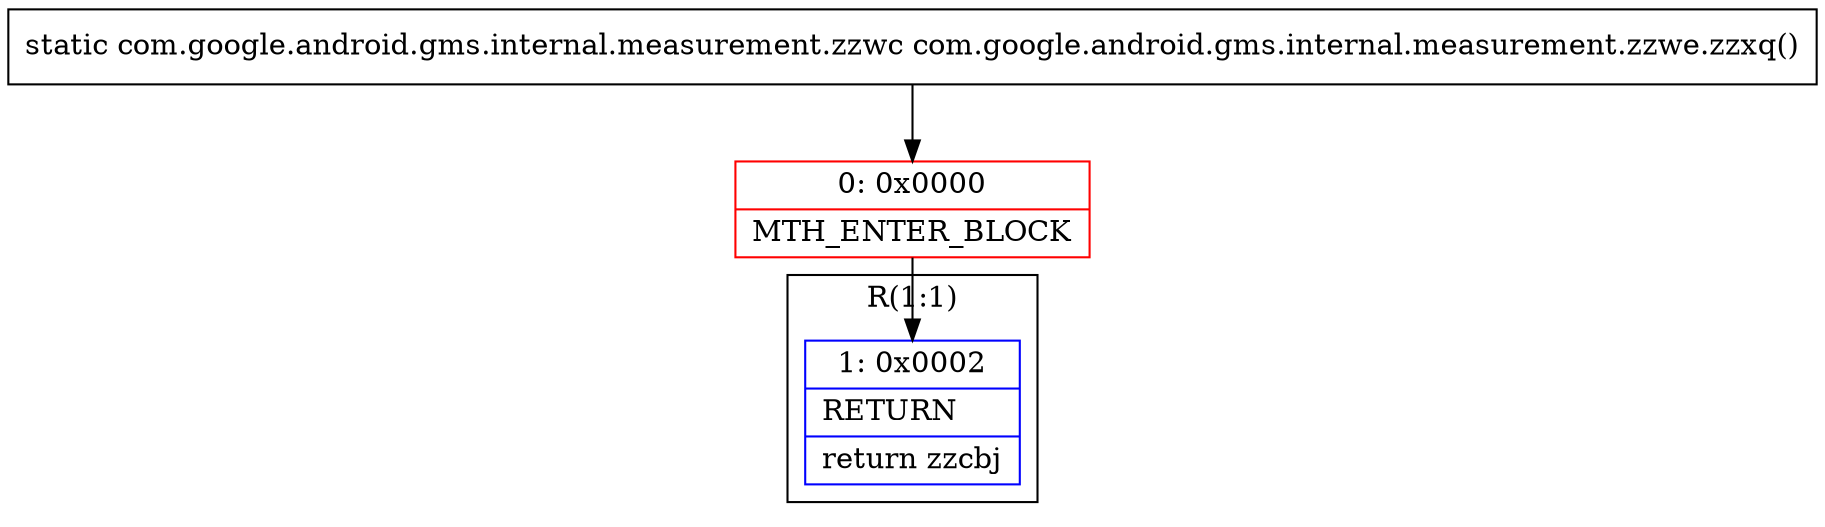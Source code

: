 digraph "CFG forcom.google.android.gms.internal.measurement.zzwe.zzxq()Lcom\/google\/android\/gms\/internal\/measurement\/zzwc;" {
subgraph cluster_Region_143399476 {
label = "R(1:1)";
node [shape=record,color=blue];
Node_1 [shape=record,label="{1\:\ 0x0002|RETURN\l|return zzcbj\l}"];
}
Node_0 [shape=record,color=red,label="{0\:\ 0x0000|MTH_ENTER_BLOCK\l}"];
MethodNode[shape=record,label="{static com.google.android.gms.internal.measurement.zzwc com.google.android.gms.internal.measurement.zzwe.zzxq() }"];
MethodNode -> Node_0;
Node_0 -> Node_1;
}

